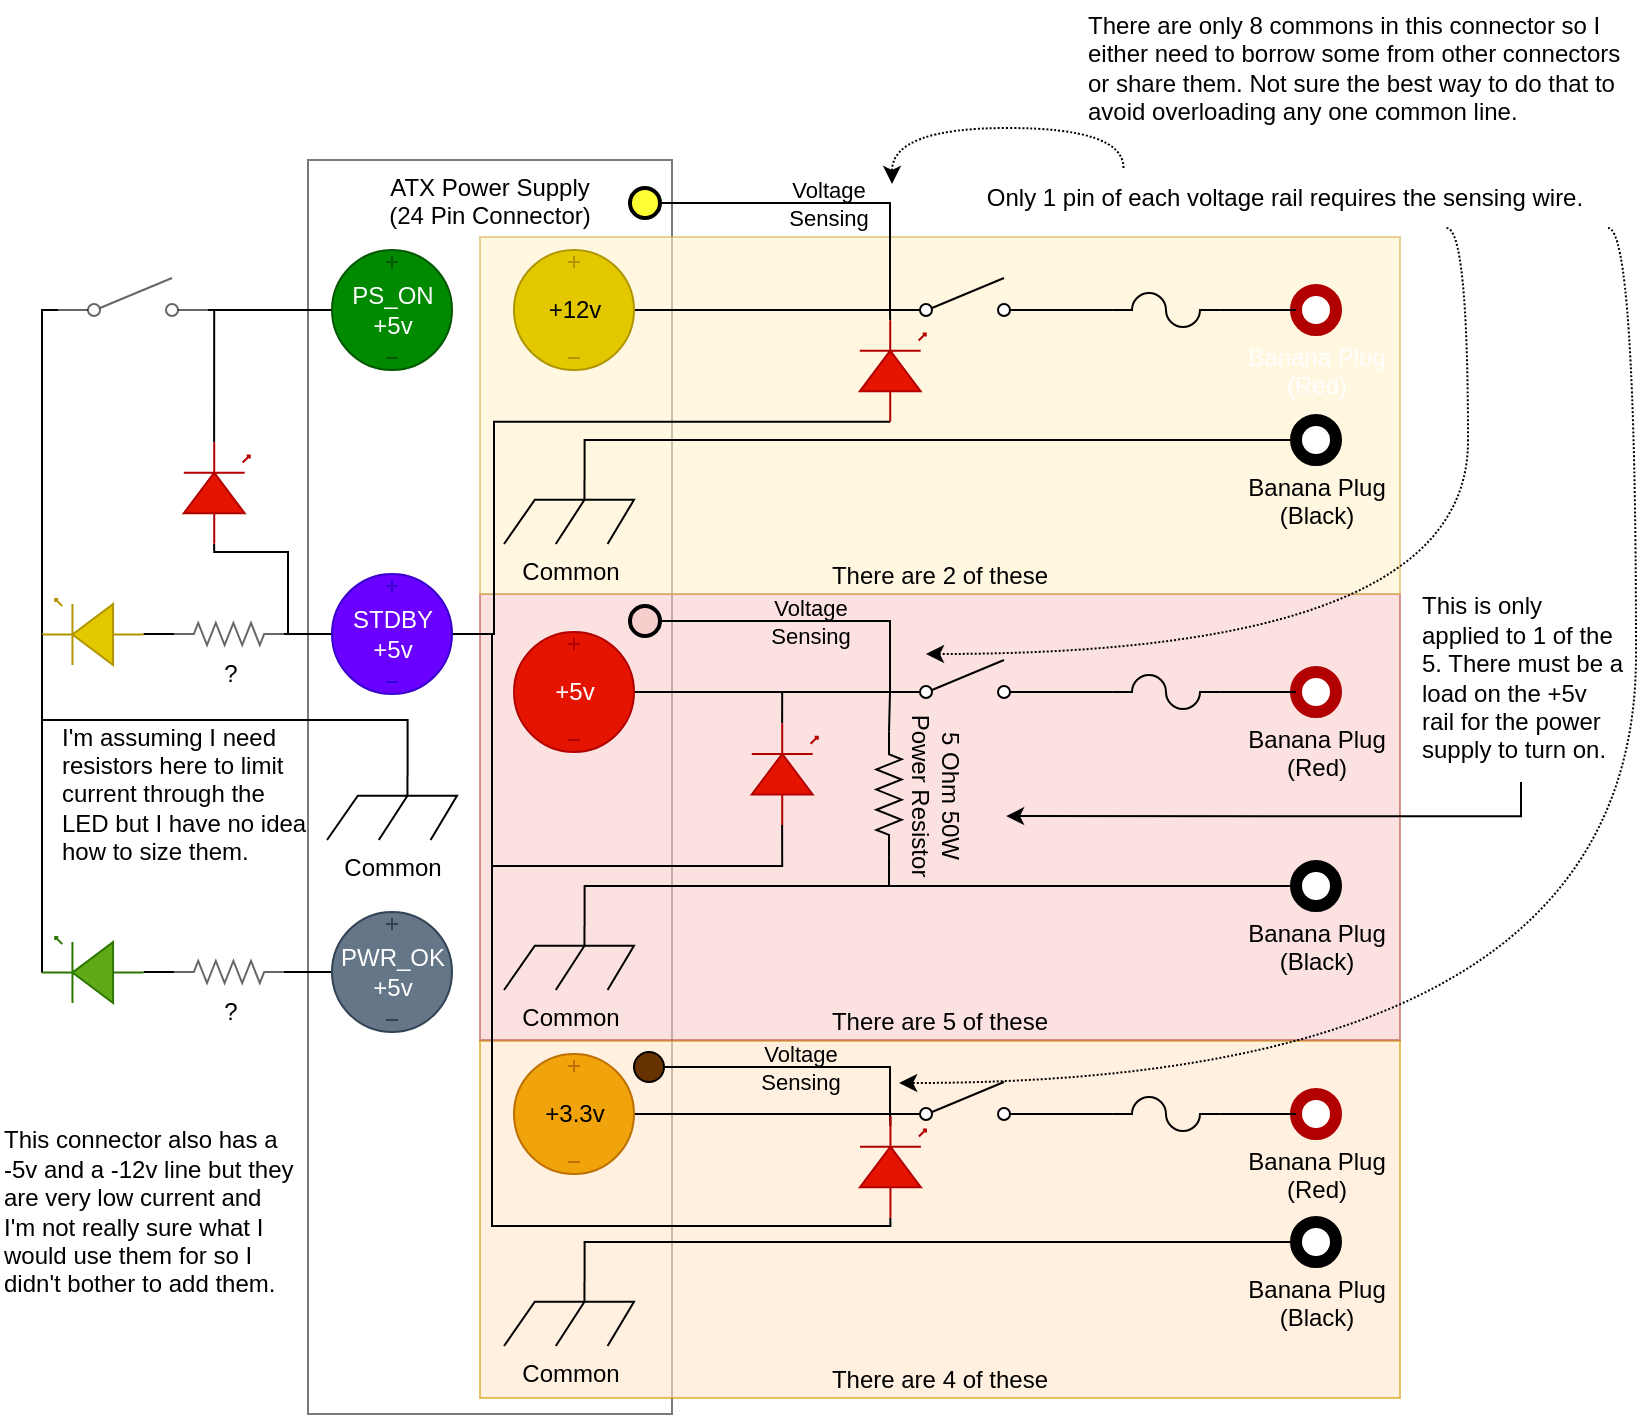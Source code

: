 <mxfile version="21.3.4" type="github" pages="2">
  <diagram id="V_NZQx3XgNNzlPygBvvb" name="24-Pin ATX Power Supply Connector">
    <mxGraphModel dx="1004" dy="541" grid="0" gridSize="10" guides="1" tooltips="1" connect="1" arrows="1" fold="1" page="1" pageScale="1" pageWidth="850" pageHeight="1100" math="0" shadow="0">
      <root>
        <mxCell id="0" />
        <mxCell id="1" parent="0" />
        <mxCell id="P7GR_X_JdeVPDQ13wfCv-3" value="ATX Power Supply&lt;br&gt;(24 Pin Connector)" style="rounded=0;whiteSpace=wrap;html=1;verticalAlign=top;strokeColor=#7A7A7A;" parent="1" vertex="1">
          <mxGeometry x="170" y="87" width="182" height="627" as="geometry" />
        </mxCell>
        <mxCell id="k66OsZlIIV2SWIVSaGHi-27" value="There are 4 of these" style="rounded=0;whiteSpace=wrap;html=1;opacity=60;fillColor=#ffe6cc;strokeColor=#d79b00;verticalAlign=bottom;" parent="1" vertex="1">
          <mxGeometry x="256" y="527.5" width="460" height="178.5" as="geometry" />
        </mxCell>
        <mxCell id="k66OsZlIIV2SWIVSaGHi-26" value="There are 5 of these" style="rounded=0;whiteSpace=wrap;html=1;opacity=60;fillColor=#f8cecc;strokeColor=#b85450;verticalAlign=bottom;" parent="1" vertex="1">
          <mxGeometry x="256" y="304" width="460" height="223" as="geometry" />
        </mxCell>
        <mxCell id="k66OsZlIIV2SWIVSaGHi-25" value="There are 2 of these" style="rounded=0;whiteSpace=wrap;html=1;fillColor=#fff2cc;strokeColor=#d6b656;opacity=60;verticalAlign=bottom;" parent="1" vertex="1">
          <mxGeometry x="256" y="125.5" width="460" height="178.5" as="geometry" />
        </mxCell>
        <mxCell id="P7GR_X_JdeVPDQ13wfCv-7" style="edgeStyle=orthogonalEdgeStyle;rounded=0;orthogonalLoop=1;jettySize=auto;html=1;entryX=0;entryY=0.84;entryDx=0;entryDy=0;entryPerimeter=0;endArrow=none;endFill=0;" parent="1" source="P7GR_X_JdeVPDQ13wfCv-14" target="P7GR_X_JdeVPDQ13wfCv-4" edge="1">
          <mxGeometry relative="1" as="geometry">
            <mxPoint x="333" y="161.989" as="sourcePoint" />
          </mxGeometry>
        </mxCell>
        <mxCell id="P7GR_X_JdeVPDQ13wfCv-13" style="edgeStyle=orthogonalEdgeStyle;rounded=0;orthogonalLoop=1;jettySize=auto;html=1;entryX=0;entryY=0.5;entryDx=0;entryDy=0;endArrow=none;endFill=0;exitX=0.62;exitY=0;exitDx=0;exitDy=0;exitPerimeter=0;" parent="1" source="P7GR_X_JdeVPDQ13wfCv-2" target="P7GR_X_JdeVPDQ13wfCv-12" edge="1">
          <mxGeometry relative="1" as="geometry" />
        </mxCell>
        <mxCell id="P7GR_X_JdeVPDQ13wfCv-2" value="Common" style="pointerEvents=1;verticalLabelPosition=bottom;shadow=0;dashed=0;align=center;html=1;verticalAlign=top;shape=mxgraph.electrical.miscellaneous.chassis;" parent="1" vertex="1">
          <mxGeometry x="268" y="247" width="65" height="32" as="geometry" />
        </mxCell>
        <mxCell id="P7GR_X_JdeVPDQ13wfCv-16" style="edgeStyle=orthogonalEdgeStyle;rounded=0;orthogonalLoop=1;jettySize=auto;html=1;exitX=1;exitY=0.84;exitDx=0;exitDy=0;exitPerimeter=0;entryX=0;entryY=0.5;entryDx=0;entryDy=0;entryPerimeter=0;endArrow=none;endFill=0;" parent="1" source="P7GR_X_JdeVPDQ13wfCv-4" target="P7GR_X_JdeVPDQ13wfCv-15" edge="1">
          <mxGeometry relative="1" as="geometry" />
        </mxCell>
        <mxCell id="P7GR_X_JdeVPDQ13wfCv-4" value="" style="pointerEvents=1;verticalLabelPosition=bottom;shadow=0;dashed=0;align=center;html=1;verticalAlign=top;shape=mxgraph.electrical.electro-mechanical.simple_switch;" parent="1" vertex="1">
          <mxGeometry x="461" y="146" width="75" height="19" as="geometry" />
        </mxCell>
        <mxCell id="P7GR_X_JdeVPDQ13wfCv-8" value="Banana Plug&lt;br&gt;(Red)" style="verticalLabelPosition=bottom;shadow=0;dashed=0;align=center;html=1;verticalAlign=top;strokeWidth=6;shape=ellipse;perimeter=ellipsePerimeter;fillColor=#FFFFFF;fontColor=#ffffff;strokeColor=#B20000;" parent="1" vertex="1">
          <mxGeometry x="664" y="152" width="20" height="20" as="geometry" />
        </mxCell>
        <mxCell id="P7GR_X_JdeVPDQ13wfCv-12" value="Banana Plug&lt;br&gt;(Black)" style="verticalLabelPosition=bottom;shadow=0;dashed=0;align=center;html=1;verticalAlign=top;strokeWidth=6;shape=ellipse;perimeter=ellipsePerimeter;" parent="1" vertex="1">
          <mxGeometry x="664" y="217" width="20" height="20" as="geometry" />
        </mxCell>
        <mxCell id="P7GR_X_JdeVPDQ13wfCv-14" value="+12v" style="pointerEvents=1;verticalLabelPosition=middle;shadow=0;dashed=0;align=center;html=1;verticalAlign=middle;shape=mxgraph.electrical.signal_sources.source;aspect=fixed;points=[[0.5,0,0],[1,0.5,0],[0.5,1,0],[0,0.5,0]];elSignalType=dc3;labelPosition=center;fillColor=#e3c800;fontColor=#000000;strokeColor=#B09500;" parent="1" vertex="1">
          <mxGeometry x="273" y="132" width="60" height="60" as="geometry" />
        </mxCell>
        <mxCell id="P7GR_X_JdeVPDQ13wfCv-17" style="edgeStyle=orthogonalEdgeStyle;rounded=0;orthogonalLoop=1;jettySize=auto;html=1;exitX=1;exitY=0.5;exitDx=0;exitDy=0;exitPerimeter=0;entryX=0;entryY=0.5;entryDx=0;entryDy=0;endArrow=none;endFill=0;" parent="1" source="P7GR_X_JdeVPDQ13wfCv-15" target="P7GR_X_JdeVPDQ13wfCv-8" edge="1">
          <mxGeometry relative="1" as="geometry" />
        </mxCell>
        <mxCell id="P7GR_X_JdeVPDQ13wfCv-15" value="" style="pointerEvents=1;verticalLabelPosition=bottom;shadow=0;dashed=0;align=center;html=1;verticalAlign=top;shape=mxgraph.electrical.miscellaneous.fuse_4;" parent="1" vertex="1">
          <mxGeometry x="572.43" y="153.5" width="53.13" height="17" as="geometry" />
        </mxCell>
        <mxCell id="k66OsZlIIV2SWIVSaGHi-1" style="edgeStyle=orthogonalEdgeStyle;rounded=0;orthogonalLoop=1;jettySize=auto;html=1;entryX=0;entryY=0.84;entryDx=0;entryDy=0;entryPerimeter=0;endArrow=none;endFill=0;" parent="1" source="k66OsZlIIV2SWIVSaGHi-5" target="k66OsZlIIV2SWIVSaGHi-3" edge="1">
          <mxGeometry relative="1" as="geometry">
            <mxPoint x="333" y="352.989" as="sourcePoint" />
          </mxGeometry>
        </mxCell>
        <mxCell id="k66OsZlIIV2SWIVSaGHi-2" style="edgeStyle=orthogonalEdgeStyle;rounded=0;orthogonalLoop=1;jettySize=auto;html=1;exitX=1;exitY=0.84;exitDx=0;exitDy=0;exitPerimeter=0;entryX=0;entryY=0.5;entryDx=0;entryDy=0;entryPerimeter=0;endArrow=none;endFill=0;" parent="1" source="k66OsZlIIV2SWIVSaGHi-3" target="k66OsZlIIV2SWIVSaGHi-7" edge="1">
          <mxGeometry relative="1" as="geometry" />
        </mxCell>
        <mxCell id="k66OsZlIIV2SWIVSaGHi-22" style="edgeStyle=orthogonalEdgeStyle;rounded=0;orthogonalLoop=1;jettySize=auto;html=1;exitX=0;exitY=0.84;exitDx=0;exitDy=0;exitPerimeter=0;entryX=0;entryY=0.5;entryDx=0;entryDy=0;entryPerimeter=0;endArrow=none;endFill=0;" parent="1" source="k66OsZlIIV2SWIVSaGHi-3" target="k66OsZlIIV2SWIVSaGHi-21" edge="1">
          <mxGeometry relative="1" as="geometry" />
        </mxCell>
        <mxCell id="k66OsZlIIV2SWIVSaGHi-3" value="" style="pointerEvents=1;verticalLabelPosition=bottom;shadow=0;dashed=0;align=center;html=1;verticalAlign=top;shape=mxgraph.electrical.electro-mechanical.simple_switch;" parent="1" vertex="1">
          <mxGeometry x="461" y="337" width="75" height="19" as="geometry" />
        </mxCell>
        <mxCell id="k66OsZlIIV2SWIVSaGHi-4" value="Banana Plug&lt;br&gt;(Red)" style="verticalLabelPosition=bottom;shadow=0;dashed=0;align=center;html=1;verticalAlign=top;strokeWidth=6;shape=ellipse;perimeter=ellipsePerimeter;fillColor=#FFFFFF;strokeColor=#B20000;" parent="1" vertex="1">
          <mxGeometry x="664" y="343" width="20" height="20" as="geometry" />
        </mxCell>
        <mxCell id="k66OsZlIIV2SWIVSaGHi-5" value="+5v" style="pointerEvents=1;verticalLabelPosition=middle;shadow=0;dashed=0;align=center;html=1;verticalAlign=middle;shape=mxgraph.electrical.signal_sources.source;aspect=fixed;points=[[0.5,0,0],[1,0.5,0],[0.5,1,0],[0,0.5,0]];elSignalType=dc3;labelPosition=center;fillColor=#e51400;fontColor=#ffffff;strokeColor=#B20000;" parent="1" vertex="1">
          <mxGeometry x="273" y="323" width="60" height="60" as="geometry" />
        </mxCell>
        <mxCell id="k66OsZlIIV2SWIVSaGHi-6" style="edgeStyle=orthogonalEdgeStyle;rounded=0;orthogonalLoop=1;jettySize=auto;html=1;exitX=1;exitY=0.5;exitDx=0;exitDy=0;exitPerimeter=0;entryX=0;entryY=0.5;entryDx=0;entryDy=0;endArrow=none;endFill=0;" parent="1" source="k66OsZlIIV2SWIVSaGHi-7" target="k66OsZlIIV2SWIVSaGHi-4" edge="1">
          <mxGeometry relative="1" as="geometry" />
        </mxCell>
        <mxCell id="k66OsZlIIV2SWIVSaGHi-7" value="" style="pointerEvents=1;verticalLabelPosition=bottom;shadow=0;dashed=0;align=center;html=1;verticalAlign=top;shape=mxgraph.electrical.miscellaneous.fuse_4;" parent="1" vertex="1">
          <mxGeometry x="572.43" y="344.5" width="53.13" height="17" as="geometry" />
        </mxCell>
        <mxCell id="k66OsZlIIV2SWIVSaGHi-23" style="edgeStyle=orthogonalEdgeStyle;rounded=0;orthogonalLoop=1;jettySize=auto;html=1;exitX=0.62;exitY=0;exitDx=0;exitDy=0;exitPerimeter=0;entryX=1;entryY=0.5;entryDx=0;entryDy=0;entryPerimeter=0;endArrow=none;endFill=0;" parent="1" source="k66OsZlIIV2SWIVSaGHi-9" target="k66OsZlIIV2SWIVSaGHi-21" edge="1">
          <mxGeometry relative="1" as="geometry">
            <Array as="points">
              <mxPoint x="308" y="450" />
              <mxPoint x="461" y="450" />
            </Array>
          </mxGeometry>
        </mxCell>
        <mxCell id="k66OsZlIIV2SWIVSaGHi-9" value="Common" style="pointerEvents=1;verticalLabelPosition=bottom;shadow=0;dashed=0;align=center;html=1;verticalAlign=top;shape=mxgraph.electrical.miscellaneous.chassis;" parent="1" vertex="1">
          <mxGeometry x="268" y="470" width="65" height="32" as="geometry" />
        </mxCell>
        <mxCell id="k66OsZlIIV2SWIVSaGHi-10" value="Banana Plug&lt;br&gt;(Black)" style="verticalLabelPosition=bottom;shadow=0;dashed=0;align=center;html=1;verticalAlign=top;strokeWidth=6;shape=ellipse;perimeter=ellipsePerimeter;" parent="1" vertex="1">
          <mxGeometry x="664" y="440" width="20" height="20" as="geometry" />
        </mxCell>
        <mxCell id="k66OsZlIIV2SWIVSaGHi-11" style="edgeStyle=orthogonalEdgeStyle;rounded=0;orthogonalLoop=1;jettySize=auto;html=1;entryX=0;entryY=0.84;entryDx=0;entryDy=0;entryPerimeter=0;endArrow=none;endFill=0;" parent="1" source="k66OsZlIIV2SWIVSaGHi-15" target="k66OsZlIIV2SWIVSaGHi-13" edge="1">
          <mxGeometry relative="1" as="geometry">
            <mxPoint x="333" y="563.989" as="sourcePoint" />
          </mxGeometry>
        </mxCell>
        <mxCell id="k66OsZlIIV2SWIVSaGHi-12" style="edgeStyle=orthogonalEdgeStyle;rounded=0;orthogonalLoop=1;jettySize=auto;html=1;exitX=1;exitY=0.84;exitDx=0;exitDy=0;exitPerimeter=0;entryX=0;entryY=0.5;entryDx=0;entryDy=0;entryPerimeter=0;endArrow=none;endFill=0;" parent="1" source="k66OsZlIIV2SWIVSaGHi-13" target="k66OsZlIIV2SWIVSaGHi-17" edge="1">
          <mxGeometry relative="1" as="geometry" />
        </mxCell>
        <mxCell id="k66OsZlIIV2SWIVSaGHi-13" value="" style="pointerEvents=1;verticalLabelPosition=bottom;shadow=0;dashed=0;align=center;html=1;verticalAlign=top;shape=mxgraph.electrical.electro-mechanical.simple_switch;" parent="1" vertex="1">
          <mxGeometry x="461" y="548" width="75" height="19" as="geometry" />
        </mxCell>
        <mxCell id="k66OsZlIIV2SWIVSaGHi-14" value="Banana Plug&lt;br&gt;(Red)" style="verticalLabelPosition=bottom;shadow=0;dashed=0;align=center;html=1;verticalAlign=top;strokeWidth=6;shape=ellipse;perimeter=ellipsePerimeter;fillColor=#FFFFFF;strokeColor=#B20000;" parent="1" vertex="1">
          <mxGeometry x="664" y="554" width="20" height="20" as="geometry" />
        </mxCell>
        <mxCell id="k66OsZlIIV2SWIVSaGHi-15" value="+3.3v" style="pointerEvents=1;verticalLabelPosition=middle;shadow=0;dashed=0;align=center;html=1;verticalAlign=middle;shape=mxgraph.electrical.signal_sources.source;aspect=fixed;points=[[0.5,0,0],[1,0.5,0],[0.5,1,0],[0,0.5,0]];elSignalType=dc3;labelPosition=center;fillColor=#f0a30a;fontColor=#000000;strokeColor=#BD7000;" parent="1" vertex="1">
          <mxGeometry x="273" y="534" width="60" height="60" as="geometry" />
        </mxCell>
        <mxCell id="k66OsZlIIV2SWIVSaGHi-16" style="edgeStyle=orthogonalEdgeStyle;rounded=0;orthogonalLoop=1;jettySize=auto;html=1;exitX=1;exitY=0.5;exitDx=0;exitDy=0;exitPerimeter=0;entryX=0;entryY=0.5;entryDx=0;entryDy=0;endArrow=none;endFill=0;" parent="1" source="k66OsZlIIV2SWIVSaGHi-17" target="k66OsZlIIV2SWIVSaGHi-14" edge="1">
          <mxGeometry relative="1" as="geometry" />
        </mxCell>
        <mxCell id="k66OsZlIIV2SWIVSaGHi-17" value="" style="pointerEvents=1;verticalLabelPosition=bottom;shadow=0;dashed=0;align=center;html=1;verticalAlign=top;shape=mxgraph.electrical.miscellaneous.fuse_4;" parent="1" vertex="1">
          <mxGeometry x="572.43" y="555.5" width="53.13" height="17" as="geometry" />
        </mxCell>
        <mxCell id="k66OsZlIIV2SWIVSaGHi-18" style="edgeStyle=orthogonalEdgeStyle;rounded=0;orthogonalLoop=1;jettySize=auto;html=1;entryX=0;entryY=0.5;entryDx=0;entryDy=0;endArrow=none;endFill=0;exitX=0.62;exitY=0;exitDx=0;exitDy=0;exitPerimeter=0;" parent="1" source="k66OsZlIIV2SWIVSaGHi-19" target="k66OsZlIIV2SWIVSaGHi-20" edge="1">
          <mxGeometry relative="1" as="geometry" />
        </mxCell>
        <mxCell id="k66OsZlIIV2SWIVSaGHi-19" value="Common" style="pointerEvents=1;verticalLabelPosition=bottom;shadow=0;dashed=0;align=center;html=1;verticalAlign=top;shape=mxgraph.electrical.miscellaneous.chassis;" parent="1" vertex="1">
          <mxGeometry x="268" y="648" width="65" height="32" as="geometry" />
        </mxCell>
        <mxCell id="k66OsZlIIV2SWIVSaGHi-20" value="Banana Plug&lt;br&gt;(Black)" style="verticalLabelPosition=bottom;shadow=0;dashed=0;align=center;html=1;verticalAlign=top;strokeWidth=6;shape=ellipse;perimeter=ellipsePerimeter;" parent="1" vertex="1">
          <mxGeometry x="664" y="618" width="20" height="20" as="geometry" />
        </mxCell>
        <mxCell id="k66OsZlIIV2SWIVSaGHi-24" style="edgeStyle=orthogonalEdgeStyle;rounded=0;orthogonalLoop=1;jettySize=auto;html=1;exitX=1;exitY=0.5;exitDx=0;exitDy=0;exitPerimeter=0;entryX=0;entryY=0.5;entryDx=0;entryDy=0;endArrow=none;endFill=0;" parent="1" source="k66OsZlIIV2SWIVSaGHi-21" target="k66OsZlIIV2SWIVSaGHi-10" edge="1">
          <mxGeometry relative="1" as="geometry">
            <Array as="points">
              <mxPoint x="461" y="450" />
            </Array>
          </mxGeometry>
        </mxCell>
        <mxCell id="k66OsZlIIV2SWIVSaGHi-21" value="5 Ohm 50W&lt;br&gt;Power Resistor" style="pointerEvents=1;verticalLabelPosition=top;shadow=0;dashed=0;align=center;html=1;verticalAlign=bottom;shape=mxgraph.electrical.resistors.resistor_2;rotation=90;horizontal=1;labelPosition=center;" parent="1" vertex="1">
          <mxGeometry x="429" y="398" width="63" height="12.6" as="geometry" />
        </mxCell>
        <mxCell id="k66OsZlIIV2SWIVSaGHi-31" style="edgeStyle=orthogonalEdgeStyle;rounded=0;orthogonalLoop=1;jettySize=auto;html=1;entryX=1;entryY=0.84;entryDx=0;entryDy=0;entryPerimeter=0;endArrow=none;endFill=0;" parent="1" source="k66OsZlIIV2SWIVSaGHi-28" target="k66OsZlIIV2SWIVSaGHi-30" edge="1">
          <mxGeometry relative="1" as="geometry" />
        </mxCell>
        <mxCell id="k66OsZlIIV2SWIVSaGHi-28" value="PS_ON&lt;br&gt;+5v" style="pointerEvents=1;verticalLabelPosition=middle;shadow=0;dashed=0;align=center;html=1;verticalAlign=middle;shape=mxgraph.electrical.signal_sources.source;aspect=fixed;points=[[0.5,0,0],[1,0.5,0],[0.5,1,0],[0,0.5,0]];elSignalType=dc3;fillColor=#008a00;strokeColor=#005700;labelPosition=center;fontColor=#ffffff;" parent="1" vertex="1">
          <mxGeometry x="182" y="132" width="60" height="60" as="geometry" />
        </mxCell>
        <mxCell id="k66OsZlIIV2SWIVSaGHi-32" style="edgeStyle=orthogonalEdgeStyle;rounded=0;orthogonalLoop=1;jettySize=auto;html=1;exitX=0;exitY=0.84;exitDx=0;exitDy=0;exitPerimeter=0;entryX=1;entryY=0.54;entryDx=0;entryDy=0;entryPerimeter=0;endArrow=none;endFill=0;" parent="1" source="k66OsZlIIV2SWIVSaGHi-30" target="k66OsZlIIV2SWIVSaGHi-33" edge="1">
          <mxGeometry relative="1" as="geometry">
            <Array as="points">
              <mxPoint x="37" y="162" />
            </Array>
            <mxPoint x="219.8" y="221" as="targetPoint" />
          </mxGeometry>
        </mxCell>
        <mxCell id="k66OsZlIIV2SWIVSaGHi-30" value="" style="pointerEvents=1;verticalLabelPosition=bottom;shadow=0;dashed=0;align=center;html=1;verticalAlign=top;shape=mxgraph.electrical.electro-mechanical.simple_switch;opacity=60;" parent="1" vertex="1">
          <mxGeometry x="45" y="146" width="75" height="19" as="geometry" />
        </mxCell>
        <mxCell id="k66OsZlIIV2SWIVSaGHi-39" style="edgeStyle=orthogonalEdgeStyle;rounded=0;orthogonalLoop=1;jettySize=auto;html=1;exitX=1;exitY=0.54;exitDx=0;exitDy=0;exitPerimeter=0;entryX=0.62;entryY=0;entryDx=0;entryDy=0;entryPerimeter=0;endArrow=none;endFill=0;" parent="1" source="k66OsZlIIV2SWIVSaGHi-33" target="k66OsZlIIV2SWIVSaGHi-38" edge="1">
          <mxGeometry relative="1" as="geometry">
            <Array as="points">
              <mxPoint x="37" y="367" />
              <mxPoint x="220" y="367" />
            </Array>
          </mxGeometry>
        </mxCell>
        <mxCell id="k66OsZlIIV2SWIVSaGHi-33" value="" style="verticalLabelPosition=bottom;shadow=0;dashed=0;align=center;html=1;verticalAlign=top;shape=mxgraph.electrical.opto_electronics.led_1;pointerEvents=1;rotation=-180;flipV=1;fillColor=#e3c800;strokeColor=#B09500;fontColor=#000000;" parent="1" vertex="1">
          <mxGeometry x="37" y="306.5" width="50.77" height="33" as="geometry" />
        </mxCell>
        <mxCell id="k66OsZlIIV2SWIVSaGHi-36" style="edgeStyle=orthogonalEdgeStyle;rounded=0;orthogonalLoop=1;jettySize=auto;html=1;exitX=0;exitY=0.5;exitDx=0;exitDy=0;exitPerimeter=0;entryX=1;entryY=0.5;entryDx=0;entryDy=0;entryPerimeter=0;endArrow=none;endFill=0;" parent="1" source="k66OsZlIIV2SWIVSaGHi-34" target="k66OsZlIIV2SWIVSaGHi-35" edge="1">
          <mxGeometry relative="1" as="geometry" />
        </mxCell>
        <mxCell id="xxAhmFqmx9prWncgd_RI-1" style="edgeStyle=orthogonalEdgeStyle;rounded=0;orthogonalLoop=1;jettySize=auto;html=1;exitX=0;exitY=0.5;exitDx=0;exitDy=0;exitPerimeter=0;entryX=0;entryY=0.54;entryDx=0;entryDy=0;entryPerimeter=0;jumpStyle=arc;endArrow=none;endFill=0;" edge="1" parent="1" source="k66OsZlIIV2SWIVSaGHi-34" target="xxAhmFqmx9prWncgd_RI-2">
          <mxGeometry relative="1" as="geometry">
            <Array as="points">
              <mxPoint x="160" y="324" />
              <mxPoint x="160" y="283" />
            </Array>
          </mxGeometry>
        </mxCell>
        <mxCell id="xxAhmFqmx9prWncgd_RI-6" style="edgeStyle=orthogonalEdgeStyle;rounded=0;orthogonalLoop=1;jettySize=auto;html=1;exitX=1;exitY=0.5;exitDx=0;exitDy=0;exitPerimeter=0;entryX=0;entryY=0.54;entryDx=0;entryDy=0;entryPerimeter=0;endArrow=none;endFill=0;jumpStyle=arc;" edge="1" parent="1" source="k66OsZlIIV2SWIVSaGHi-34" target="xxAhmFqmx9prWncgd_RI-5">
          <mxGeometry relative="1" as="geometry">
            <Array as="points">
              <mxPoint x="263" y="324" />
              <mxPoint x="263" y="218" />
            </Array>
          </mxGeometry>
        </mxCell>
        <mxCell id="xxAhmFqmx9prWncgd_RI-9" style="edgeStyle=orthogonalEdgeStyle;rounded=0;orthogonalLoop=1;jettySize=auto;html=1;exitX=1;exitY=0.5;exitDx=0;exitDy=0;exitPerimeter=0;entryX=0;entryY=0.54;entryDx=0;entryDy=0;entryPerimeter=0;endArrow=none;endFill=0;" edge="1" parent="1" source="k66OsZlIIV2SWIVSaGHi-34" target="xxAhmFqmx9prWncgd_RI-8">
          <mxGeometry relative="1" as="geometry">
            <Array as="points">
              <mxPoint x="262" y="324" />
              <mxPoint x="262" y="440" />
              <mxPoint x="407" y="440" />
            </Array>
          </mxGeometry>
        </mxCell>
        <mxCell id="xxAhmFqmx9prWncgd_RI-12" style="edgeStyle=orthogonalEdgeStyle;rounded=0;orthogonalLoop=1;jettySize=auto;html=1;exitX=1;exitY=0.5;exitDx=0;exitDy=0;exitPerimeter=0;entryX=0;entryY=0.54;entryDx=0;entryDy=0;entryPerimeter=0;endArrow=none;endFill=0;" edge="1" parent="1" source="k66OsZlIIV2SWIVSaGHi-34" target="xxAhmFqmx9prWncgd_RI-11">
          <mxGeometry relative="1" as="geometry">
            <Array as="points">
              <mxPoint x="262" y="324" />
              <mxPoint x="262" y="620" />
            </Array>
          </mxGeometry>
        </mxCell>
        <mxCell id="k66OsZlIIV2SWIVSaGHi-34" value="STDBY&lt;br&gt;+5v" style="pointerEvents=1;verticalLabelPosition=middle;shadow=0;dashed=0;align=center;html=1;verticalAlign=middle;shape=mxgraph.electrical.signal_sources.source;aspect=fixed;points=[[0.5,0,0],[1,0.5,0],[0.5,1,0],[0,0.5,0]];elSignalType=dc3;fillColor=#6a00ff;strokeColor=#3700CC;labelPosition=center;fontColor=#ffffff;" parent="1" vertex="1">
          <mxGeometry x="182" y="294" width="60" height="60" as="geometry" />
        </mxCell>
        <mxCell id="k66OsZlIIV2SWIVSaGHi-37" style="edgeStyle=orthogonalEdgeStyle;rounded=0;orthogonalLoop=1;jettySize=auto;html=1;exitX=0;exitY=0.5;exitDx=0;exitDy=0;exitPerimeter=0;entryX=0;entryY=0.54;entryDx=0;entryDy=0;entryPerimeter=0;endArrow=none;endFill=0;" parent="1" source="k66OsZlIIV2SWIVSaGHi-35" target="k66OsZlIIV2SWIVSaGHi-33" edge="1">
          <mxGeometry relative="1" as="geometry" />
        </mxCell>
        <mxCell id="k66OsZlIIV2SWIVSaGHi-35" value="?" style="pointerEvents=1;verticalLabelPosition=bottom;shadow=0;dashed=0;align=center;html=1;verticalAlign=top;shape=mxgraph.electrical.resistors.resistor_2;opacity=60;" parent="1" vertex="1">
          <mxGeometry x="103" y="318.5" width="55" height="11" as="geometry" />
        </mxCell>
        <mxCell id="k66OsZlIIV2SWIVSaGHi-38" value="Common" style="pointerEvents=1;verticalLabelPosition=bottom;shadow=0;dashed=0;align=center;html=1;verticalAlign=top;shape=mxgraph.electrical.miscellaneous.chassis;" parent="1" vertex="1">
          <mxGeometry x="179.5" y="395" width="65" height="32" as="geometry" />
        </mxCell>
        <mxCell id="xxAhmFqmx9prWncgd_RI-14" style="edgeStyle=orthogonalEdgeStyle;rounded=0;orthogonalLoop=1;jettySize=auto;html=1;exitX=1;exitY=0.54;exitDx=0;exitDy=0;exitPerimeter=0;entryX=1;entryY=0.54;entryDx=0;entryDy=0;entryPerimeter=0;endArrow=none;endFill=0;" edge="1" parent="1" source="k66OsZlIIV2SWIVSaGHi-42" target="k66OsZlIIV2SWIVSaGHi-33">
          <mxGeometry relative="1" as="geometry">
            <Array as="points">
              <mxPoint x="37" y="409" />
              <mxPoint x="37" y="409" />
            </Array>
          </mxGeometry>
        </mxCell>
        <mxCell id="k66OsZlIIV2SWIVSaGHi-42" value="" style="verticalLabelPosition=bottom;shadow=0;dashed=0;align=center;html=1;verticalAlign=top;shape=mxgraph.electrical.opto_electronics.led_1;pointerEvents=1;rotation=-180;flipV=1;fillColor=#60a917;strokeColor=#2D7600;fontColor=#ffffff;" parent="1" vertex="1">
          <mxGeometry x="37" y="475.5" width="50.77" height="33" as="geometry" />
        </mxCell>
        <mxCell id="k66OsZlIIV2SWIVSaGHi-43" style="edgeStyle=orthogonalEdgeStyle;rounded=0;orthogonalLoop=1;jettySize=auto;html=1;exitX=0;exitY=0.5;exitDx=0;exitDy=0;exitPerimeter=0;entryX=1;entryY=0.5;entryDx=0;entryDy=0;entryPerimeter=0;endArrow=none;endFill=0;" parent="1" source="k66OsZlIIV2SWIVSaGHi-44" target="k66OsZlIIV2SWIVSaGHi-46" edge="1">
          <mxGeometry relative="1" as="geometry" />
        </mxCell>
        <mxCell id="k66OsZlIIV2SWIVSaGHi-44" value="PWR_OK&lt;br&gt;+5v" style="pointerEvents=1;verticalLabelPosition=middle;shadow=0;dashed=0;align=center;html=1;verticalAlign=middle;shape=mxgraph.electrical.signal_sources.source;aspect=fixed;points=[[0.5,0,0],[1,0.5,0],[0.5,1,0],[0,0.5,0]];elSignalType=dc3;fillColor=#647687;strokeColor=#314354;labelPosition=center;fontColor=#ffffff;" parent="1" vertex="1">
          <mxGeometry x="182" y="463" width="60" height="60" as="geometry" />
        </mxCell>
        <mxCell id="k66OsZlIIV2SWIVSaGHi-45" style="edgeStyle=orthogonalEdgeStyle;rounded=0;orthogonalLoop=1;jettySize=auto;html=1;exitX=0;exitY=0.5;exitDx=0;exitDy=0;exitPerimeter=0;entryX=0;entryY=0.54;entryDx=0;entryDy=0;entryPerimeter=0;endArrow=none;endFill=0;" parent="1" source="k66OsZlIIV2SWIVSaGHi-46" target="k66OsZlIIV2SWIVSaGHi-42" edge="1">
          <mxGeometry relative="1" as="geometry" />
        </mxCell>
        <mxCell id="k66OsZlIIV2SWIVSaGHi-46" value="?" style="pointerEvents=1;verticalLabelPosition=bottom;shadow=0;dashed=0;align=center;html=1;verticalAlign=top;shape=mxgraph.electrical.resistors.resistor_2;opacity=60;" parent="1" vertex="1">
          <mxGeometry x="103" y="487.5" width="55" height="11" as="geometry" />
        </mxCell>
        <mxCell id="k66OsZlIIV2SWIVSaGHi-49" style="edgeStyle=orthogonalEdgeStyle;rounded=0;orthogonalLoop=1;jettySize=auto;html=1;exitX=0.5;exitY=1;exitDx=0;exitDy=0;endArrow=classic;endFill=1;entryX=0.465;entryY=0.498;entryDx=0;entryDy=0;entryPerimeter=0;" parent="1" source="k66OsZlIIV2SWIVSaGHi-48" edge="1">
          <mxGeometry relative="1" as="geometry">
            <mxPoint x="737" y="406.5" as="sourcePoint" />
            <mxPoint x="519.05" y="415.054" as="targetPoint" />
            <Array as="points">
              <mxPoint x="777" y="415" />
            </Array>
          </mxGeometry>
        </mxCell>
        <mxCell id="k66OsZlIIV2SWIVSaGHi-48" value="This is only applied to 1 of the 5. There must be a load on the +5v rail for the power supply to turn on." style="text;html=1;strokeColor=none;fillColor=none;align=left;verticalAlign=middle;whiteSpace=wrap;rounded=0;opacity=60;" parent="1" vertex="1">
          <mxGeometry x="725" y="293" width="103" height="105" as="geometry" />
        </mxCell>
        <mxCell id="k66OsZlIIV2SWIVSaGHi-50" value="This connector also has a -5v and a -12v line but they are very low current and I&#39;m not really sure what I would use them for so I didn&#39;t bother to add them." style="text;html=1;strokeColor=none;fillColor=none;align=left;verticalAlign=middle;whiteSpace=wrap;rounded=0;opacity=60;" parent="1" vertex="1">
          <mxGeometry x="16" y="564" width="147" height="98" as="geometry" />
        </mxCell>
        <mxCell id="k66OsZlIIV2SWIVSaGHi-51" value="I&#39;m assuming I need resistors here to limit current through the LED but I have no idea how to size them." style="text;html=1;strokeColor=none;fillColor=none;align=left;verticalAlign=middle;whiteSpace=wrap;rounded=0;opacity=60;" parent="1" vertex="1">
          <mxGeometry x="45" y="355.3" width="127" height="98" as="geometry" />
        </mxCell>
        <mxCell id="lN61dy48kzs8QAgw9jtx-1" value="There are only 8 commons in this connector so I either need to borrow some from other connectors or share them. Not sure the best way to do that to avoid overloading any one common line." style="text;html=1;strokeColor=none;fillColor=none;align=left;verticalAlign=middle;whiteSpace=wrap;rounded=0;opacity=60;" parent="1" vertex="1">
          <mxGeometry x="558" y="7" width="270" height="68" as="geometry" />
        </mxCell>
        <mxCell id="lN61dy48kzs8QAgw9jtx-3" value="Voltage&lt;br&gt;Sensing" style="edgeStyle=orthogonalEdgeStyle;rounded=0;orthogonalLoop=1;jettySize=auto;html=1;exitX=1;exitY=0.5;exitDx=0;exitDy=0;entryX=0;entryY=0.84;entryDx=0;entryDy=0;entryPerimeter=0;endArrow=none;endFill=0;labelBackgroundColor=none;" parent="1" source="lN61dy48kzs8QAgw9jtx-2" target="P7GR_X_JdeVPDQ13wfCv-4" edge="1">
          <mxGeometry relative="1" as="geometry">
            <Array as="points">
              <mxPoint x="461" y="109" />
            </Array>
          </mxGeometry>
        </mxCell>
        <mxCell id="lN61dy48kzs8QAgw9jtx-2" value="" style="verticalLabelPosition=bottom;shadow=0;dashed=0;align=center;html=1;verticalAlign=top;strokeWidth=2;shape=ellipse;perimeter=ellipsePerimeter;fillColor=#FFFF33;strokeColor=#000000;" parent="1" vertex="1">
          <mxGeometry x="331" y="101" width="15" height="15" as="geometry" />
        </mxCell>
        <mxCell id="lN61dy48kzs8QAgw9jtx-5" value="Voltage&lt;br&gt;Sensing" style="edgeStyle=orthogonalEdgeStyle;rounded=0;orthogonalLoop=1;jettySize=auto;html=1;exitX=1;exitY=0.5;exitDx=0;exitDy=0;entryX=0;entryY=0.84;entryDx=0;entryDy=0;entryPerimeter=0;endArrow=none;endFill=0;labelBackgroundColor=none;" parent="1" source="lN61dy48kzs8QAgw9jtx-4" target="k66OsZlIIV2SWIVSaGHi-3" edge="1">
          <mxGeometry relative="1" as="geometry">
            <Array as="points">
              <mxPoint x="461" y="318" />
            </Array>
          </mxGeometry>
        </mxCell>
        <mxCell id="lN61dy48kzs8QAgw9jtx-4" value="" style="verticalLabelPosition=bottom;shadow=0;dashed=0;align=center;html=1;verticalAlign=top;strokeWidth=2;shape=ellipse;perimeter=ellipsePerimeter;fillColor=#F8CECC;" parent="1" vertex="1">
          <mxGeometry x="331" y="310" width="15" height="15" as="geometry" />
        </mxCell>
        <mxCell id="lN61dy48kzs8QAgw9jtx-7" value="Voltage&lt;br&gt;Sensing" style="edgeStyle=orthogonalEdgeStyle;rounded=0;orthogonalLoop=1;jettySize=auto;html=1;exitX=1;exitY=0.5;exitDx=0;exitDy=0;entryX=0;entryY=0.84;entryDx=0;entryDy=0;entryPerimeter=0;labelBackgroundColor=none;endArrow=none;endFill=0;" parent="1" source="lN61dy48kzs8QAgw9jtx-6" target="k66OsZlIIV2SWIVSaGHi-13" edge="1">
          <mxGeometry relative="1" as="geometry">
            <Array as="points">
              <mxPoint x="461" y="541" />
            </Array>
          </mxGeometry>
        </mxCell>
        <mxCell id="lN61dy48kzs8QAgw9jtx-6" value="" style="verticalLabelPosition=bottom;shadow=0;dashed=0;align=center;html=1;verticalAlign=top;strokeWidth=1;shape=ellipse;perimeter=ellipsePerimeter;fillColor=#663300;" parent="1" vertex="1">
          <mxGeometry x="333" y="533" width="15" height="15" as="geometry" />
        </mxCell>
        <mxCell id="lN61dy48kzs8QAgw9jtx-9" style="edgeStyle=orthogonalEdgeStyle;curved=1;rounded=0;orthogonalLoop=1;jettySize=auto;html=1;exitX=0.75;exitY=1;exitDx=0;exitDy=0;labelBackgroundColor=none;endArrow=classic;endFill=1;dashed=1;dashPattern=1 1;" parent="1" source="lN61dy48kzs8QAgw9jtx-8" edge="1">
          <mxGeometry relative="1" as="geometry">
            <mxPoint x="479" y="334" as="targetPoint" />
            <Array as="points">
              <mxPoint x="750" y="121" />
              <mxPoint x="750" y="334" />
            </Array>
          </mxGeometry>
        </mxCell>
        <mxCell id="lN61dy48kzs8QAgw9jtx-10" style="edgeStyle=orthogonalEdgeStyle;curved=1;rounded=0;orthogonalLoop=1;jettySize=auto;html=1;exitX=1;exitY=1;exitDx=0;exitDy=0;labelBackgroundColor=none;endArrow=classic;endFill=1;dashed=1;dashPattern=1 1;entryX=0.061;entryY=0.026;entryDx=0;entryDy=0;entryPerimeter=0;" parent="1" source="lN61dy48kzs8QAgw9jtx-8" edge="1" target="k66OsZlIIV2SWIVSaGHi-13">
          <mxGeometry relative="1" as="geometry">
            <mxPoint x="465" y="608" as="targetPoint" />
            <Array as="points">
              <mxPoint x="834" y="121" />
              <mxPoint x="834" y="549" />
            </Array>
          </mxGeometry>
        </mxCell>
        <mxCell id="lN61dy48kzs8QAgw9jtx-11" style="edgeStyle=orthogonalEdgeStyle;curved=1;rounded=0;orthogonalLoop=1;jettySize=auto;html=1;exitX=0.25;exitY=0;exitDx=0;exitDy=0;labelBackgroundColor=none;endArrow=classic;endFill=1;dashed=1;dashPattern=1 1;" parent="1" source="lN61dy48kzs8QAgw9jtx-8" edge="1">
          <mxGeometry relative="1" as="geometry">
            <mxPoint x="462" y="99" as="targetPoint" />
            <Array as="points">
              <mxPoint x="578" y="71" />
              <mxPoint x="462" y="71" />
            </Array>
          </mxGeometry>
        </mxCell>
        <mxCell id="lN61dy48kzs8QAgw9jtx-8" value="Only 1 pin of each voltage rail requires the sensing wire." style="text;html=1;strokeColor=none;fillColor=none;align=center;verticalAlign=middle;whiteSpace=wrap;rounded=0;" parent="1" vertex="1">
          <mxGeometry x="497" y="91" width="323" height="30" as="geometry" />
        </mxCell>
        <mxCell id="xxAhmFqmx9prWncgd_RI-4" style="edgeStyle=orthogonalEdgeStyle;rounded=0;orthogonalLoop=1;jettySize=auto;html=1;exitX=1;exitY=0.54;exitDx=0;exitDy=0;exitPerimeter=0;entryX=1;entryY=0.84;entryDx=0;entryDy=0;entryPerimeter=0;endArrow=none;endFill=0;jumpStyle=arc;" edge="1" parent="1" source="xxAhmFqmx9prWncgd_RI-2" target="k66OsZlIIV2SWIVSaGHi-30">
          <mxGeometry relative="1" as="geometry">
            <Array as="points">
              <mxPoint x="123" y="162" />
            </Array>
          </mxGeometry>
        </mxCell>
        <mxCell id="xxAhmFqmx9prWncgd_RI-2" value="" style="verticalLabelPosition=bottom;shadow=0;dashed=0;align=center;html=1;verticalAlign=top;shape=mxgraph.electrical.opto_electronics.led_1;pointerEvents=1;rotation=-90;flipV=1;fillColor=#e51400;strokeColor=#B20000;fontColor=#ffffff;" vertex="1" parent="1">
          <mxGeometry x="99" y="237" width="50.77" height="33" as="geometry" />
        </mxCell>
        <mxCell id="xxAhmFqmx9prWncgd_RI-7" style="edgeStyle=orthogonalEdgeStyle;rounded=0;orthogonalLoop=1;jettySize=auto;html=1;exitX=1;exitY=0.54;exitDx=0;exitDy=0;exitPerimeter=0;entryX=0;entryY=0.84;entryDx=0;entryDy=0;entryPerimeter=0;endArrow=none;endFill=0;" edge="1" parent="1" source="xxAhmFqmx9prWncgd_RI-5" target="P7GR_X_JdeVPDQ13wfCv-4">
          <mxGeometry relative="1" as="geometry">
            <mxPoint x="461.065" y="169.115" as="sourcePoint" />
            <Array as="points">
              <mxPoint x="461" y="168" />
            </Array>
          </mxGeometry>
        </mxCell>
        <mxCell id="xxAhmFqmx9prWncgd_RI-5" value="" style="verticalLabelPosition=bottom;shadow=0;dashed=0;align=center;html=1;verticalAlign=top;shape=mxgraph.electrical.opto_electronics.led_1;pointerEvents=1;rotation=-90;flipV=1;fillColor=#e51400;strokeColor=#B20000;fontColor=#ffffff;" vertex="1" parent="1">
          <mxGeometry x="437" y="176" width="50.77" height="33" as="geometry" />
        </mxCell>
        <mxCell id="xxAhmFqmx9prWncgd_RI-10" style="edgeStyle=orthogonalEdgeStyle;rounded=0;orthogonalLoop=1;jettySize=auto;html=1;exitX=1;exitY=0.54;exitDx=0;exitDy=0;exitPerimeter=0;entryX=0;entryY=0.84;entryDx=0;entryDy=0;entryPerimeter=0;endArrow=none;endFill=0;" edge="1" parent="1" source="xxAhmFqmx9prWncgd_RI-8" target="k66OsZlIIV2SWIVSaGHi-3">
          <mxGeometry relative="1" as="geometry">
            <Array as="points">
              <mxPoint x="407" y="353" />
            </Array>
          </mxGeometry>
        </mxCell>
        <mxCell id="xxAhmFqmx9prWncgd_RI-8" value="" style="verticalLabelPosition=bottom;shadow=0;dashed=0;align=center;html=1;verticalAlign=top;shape=mxgraph.electrical.opto_electronics.led_1;pointerEvents=1;rotation=-90;flipV=1;fillColor=#e51400;strokeColor=#B20000;fontColor=#ffffff;" vertex="1" parent="1">
          <mxGeometry x="383" y="377.6" width="50.77" height="33" as="geometry" />
        </mxCell>
        <mxCell id="xxAhmFqmx9prWncgd_RI-13" style="edgeStyle=orthogonalEdgeStyle;rounded=0;orthogonalLoop=1;jettySize=auto;html=1;exitX=1;exitY=0.54;exitDx=0;exitDy=0;exitPerimeter=0;entryX=0;entryY=0.84;entryDx=0;entryDy=0;entryPerimeter=0;endArrow=none;endFill=0;" edge="1" parent="1" source="xxAhmFqmx9prWncgd_RI-11" target="k66OsZlIIV2SWIVSaGHi-13">
          <mxGeometry relative="1" as="geometry">
            <Array as="points">
              <mxPoint x="461" y="570" />
            </Array>
          </mxGeometry>
        </mxCell>
        <mxCell id="xxAhmFqmx9prWncgd_RI-11" value="" style="verticalLabelPosition=bottom;shadow=0;dashed=0;align=center;html=1;verticalAlign=top;shape=mxgraph.electrical.opto_electronics.led_1;pointerEvents=1;rotation=-90;flipV=1;fillColor=#e51400;strokeColor=#B20000;fontColor=#ffffff;" vertex="1" parent="1">
          <mxGeometry x="437.11" y="574" width="50.77" height="33" as="geometry" />
        </mxCell>
      </root>
    </mxGraphModel>
  </diagram>
  <diagram id="kfwZ7o7NNAkc-sK2z9R0" name="Interface Panel">
    <mxGraphModel dx="1004" dy="541" grid="1" gridSize="10" guides="1" tooltips="1" connect="1" arrows="1" fold="1" page="1" pageScale="1" pageWidth="850" pageHeight="1100" math="0" shadow="0">
      <root>
        <mxCell id="0" />
        <mxCell id="1" parent="0" />
        <mxCell id="SY_YTzJxFHzbifOxEI-w-17" value="+12V" style="rounded=0;whiteSpace=wrap;html=1;fillColor=#e3c800;fontColor=#000000;strokeColor=none;verticalAlign=bottom;" vertex="1" parent="1">
          <mxGeometry x="630" y="280" width="160" height="100" as="geometry" />
        </mxCell>
        <mxCell id="SY_YTzJxFHzbifOxEI-w-9" value="" style="group" vertex="1" connectable="0" parent="1">
          <mxGeometry x="720" y="290" width="60" height="79" as="geometry" />
        </mxCell>
        <mxCell id="8jd1xBrYRbO7BQ7Eu2_r-1" value="" style="verticalLabelPosition=bottom;shadow=0;dashed=0;align=center;html=1;verticalAlign=top;strokeWidth=6;shape=ellipse;perimeter=ellipsePerimeter;fillColor=#FFFFFF;strokeColor=#B20000;" vertex="1" parent="SY_YTzJxFHzbifOxEI-w-9">
          <mxGeometry y="30" width="20" height="20" as="geometry" />
        </mxCell>
        <mxCell id="SY_YTzJxFHzbifOxEI-w-1" value="" style="verticalLabelPosition=bottom;shadow=0;dashed=0;align=center;html=1;verticalAlign=top;strokeWidth=6;shape=ellipse;perimeter=ellipsePerimeter;" vertex="1" parent="SY_YTzJxFHzbifOxEI-w-9">
          <mxGeometry x="40" y="30" width="20" height="20" as="geometry" />
        </mxCell>
        <mxCell id="SY_YTzJxFHzbifOxEI-w-7" value="" style="group;verticalAlign=top;labelPosition=center;verticalLabelPosition=bottom;align=center;" vertex="1" connectable="0" parent="SY_YTzJxFHzbifOxEI-w-9">
          <mxGeometry x="15" width="30" height="30" as="geometry" />
        </mxCell>
        <mxCell id="SY_YTzJxFHzbifOxEI-w-4" value="" style="shape=lineEllipse;perimeter=ellipsePerimeter;whiteSpace=wrap;html=1;backgroundOutline=1;aspect=fixed;" vertex="1" parent="SY_YTzJxFHzbifOxEI-w-7">
          <mxGeometry width="30" height="30" as="geometry" />
        </mxCell>
        <mxCell id="SY_YTzJxFHzbifOxEI-w-6" value="" style="shape=waypoint;sketch=0;fillStyle=solid;size=6;pointerEvents=1;points=[];fillColor=#e51400;resizable=0;rotatable=0;perimeter=centerPerimeter;snapToPoint=1;fontColor=#ffffff;strokeColor=#B20000;" vertex="1" parent="SY_YTzJxFHzbifOxEI-w-7">
          <mxGeometry x="5" y="10" width="20" height="20" as="geometry" />
        </mxCell>
        <mxCell id="SY_YTzJxFHzbifOxEI-w-8" value="Fuse" style="ellipse;shape=doubleEllipse;whiteSpace=wrap;html=1;aspect=fixed;fontSize=8;fillColor=#000000;strokeColor=#FFFFFF;fontColor=#FFFFFF;" vertex="1" parent="SY_YTzJxFHzbifOxEI-w-9">
          <mxGeometry x="15" y="49" width="30" height="30" as="geometry" />
        </mxCell>
        <mxCell id="SY_YTzJxFHzbifOxEI-w-10" value="" style="group" vertex="1" connectable="0" parent="1">
          <mxGeometry x="640" y="290" width="60" height="79" as="geometry" />
        </mxCell>
        <mxCell id="SY_YTzJxFHzbifOxEI-w-11" value="" style="verticalLabelPosition=bottom;shadow=0;dashed=0;align=center;html=1;verticalAlign=top;strokeWidth=6;shape=ellipse;perimeter=ellipsePerimeter;fillColor=#FFFFFF;strokeColor=#B20000;" vertex="1" parent="SY_YTzJxFHzbifOxEI-w-10">
          <mxGeometry y="30" width="20" height="20" as="geometry" />
        </mxCell>
        <mxCell id="SY_YTzJxFHzbifOxEI-w-12" value="" style="verticalLabelPosition=bottom;shadow=0;dashed=0;align=center;html=1;verticalAlign=top;strokeWidth=6;shape=ellipse;perimeter=ellipsePerimeter;" vertex="1" parent="SY_YTzJxFHzbifOxEI-w-10">
          <mxGeometry x="40" y="30" width="20" height="20" as="geometry" />
        </mxCell>
        <mxCell id="SY_YTzJxFHzbifOxEI-w-13" value="" style="group;verticalAlign=top;labelPosition=center;verticalLabelPosition=bottom;align=center;" vertex="1" connectable="0" parent="SY_YTzJxFHzbifOxEI-w-10">
          <mxGeometry x="15" width="30" height="30" as="geometry" />
        </mxCell>
        <mxCell id="SY_YTzJxFHzbifOxEI-w-14" value="" style="shape=lineEllipse;perimeter=ellipsePerimeter;whiteSpace=wrap;html=1;backgroundOutline=1;aspect=fixed;" vertex="1" parent="SY_YTzJxFHzbifOxEI-w-13">
          <mxGeometry width="30" height="30" as="geometry" />
        </mxCell>
        <mxCell id="SY_YTzJxFHzbifOxEI-w-15" value="" style="shape=waypoint;sketch=0;fillStyle=solid;size=6;pointerEvents=1;points=[];fillColor=#e51400;resizable=0;rotatable=0;perimeter=centerPerimeter;snapToPoint=1;fontColor=#ffffff;strokeColor=#B20000;" vertex="1" parent="SY_YTzJxFHzbifOxEI-w-13">
          <mxGeometry x="5" y="10" width="20" height="20" as="geometry" />
        </mxCell>
        <mxCell id="SY_YTzJxFHzbifOxEI-w-16" value="Fuse" style="ellipse;shape=doubleEllipse;whiteSpace=wrap;html=1;aspect=fixed;fontSize=8;fillColor=#000000;strokeColor=#FFFFFF;fontColor=#FFFFFF;" vertex="1" parent="SY_YTzJxFHzbifOxEI-w-10">
          <mxGeometry x="15" y="49" width="30" height="30" as="geometry" />
        </mxCell>
      </root>
    </mxGraphModel>
  </diagram>
</mxfile>
